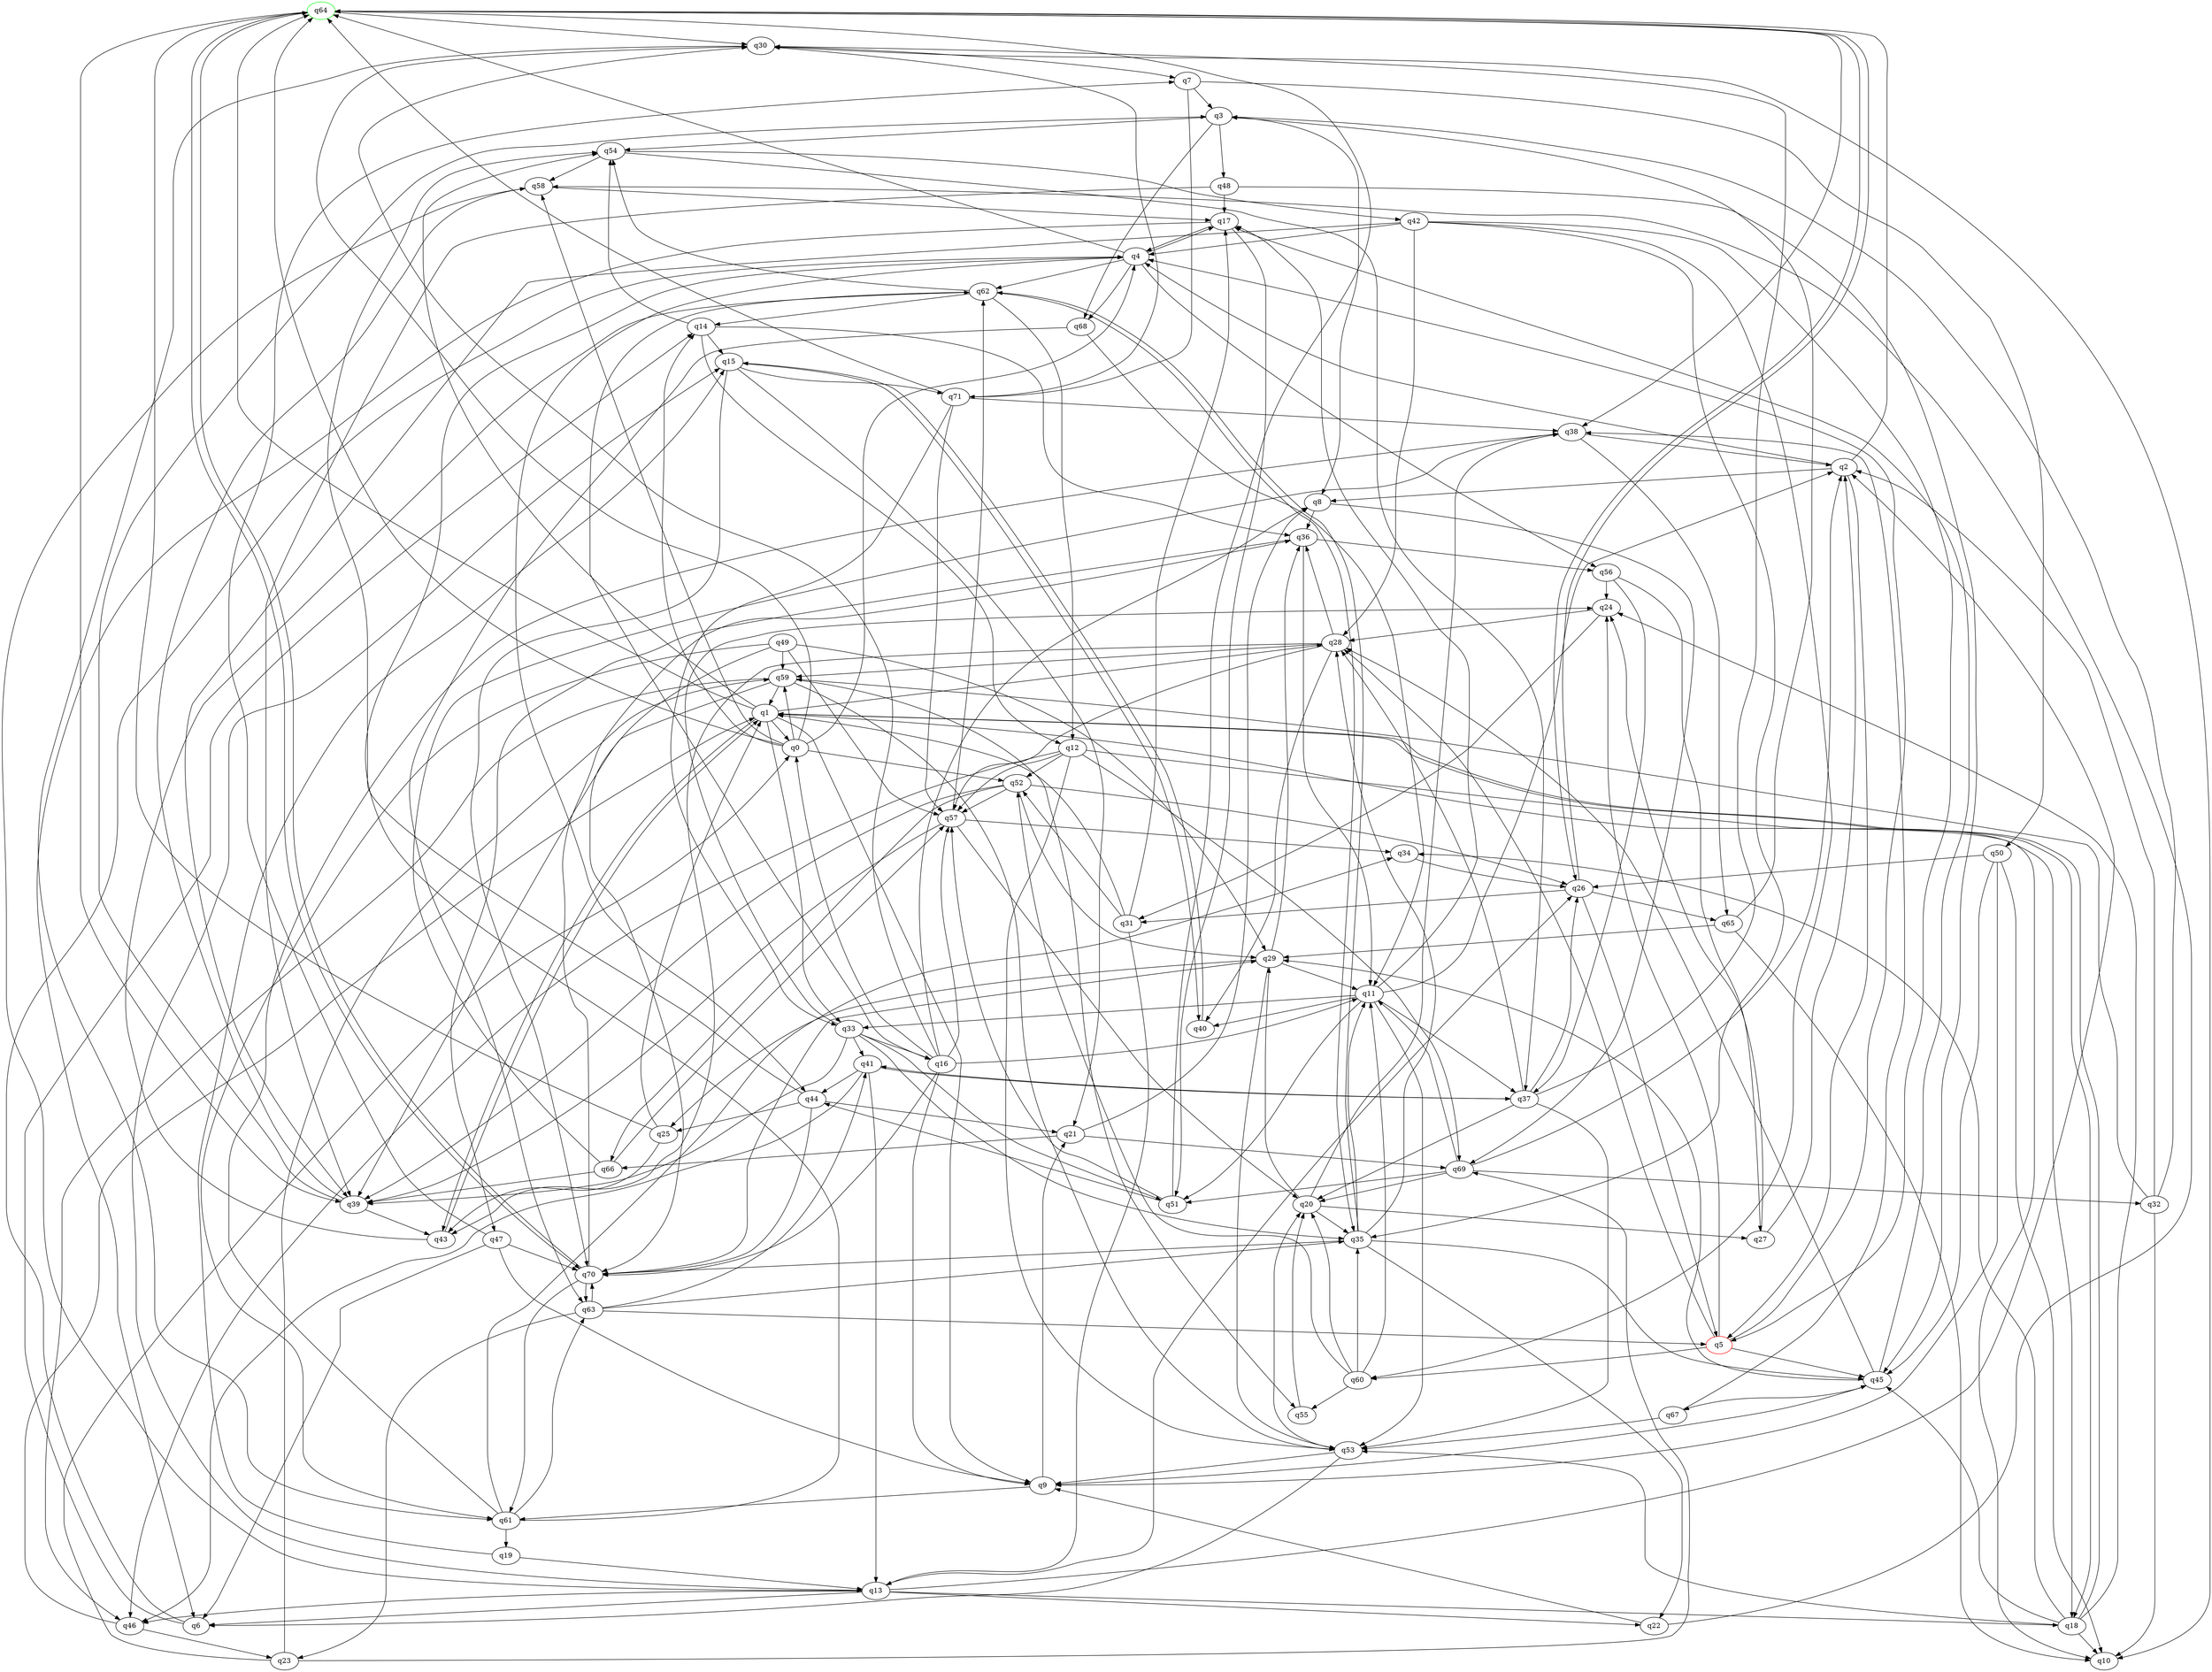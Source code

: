 digraph A{
q64 [initial=1,color=green];
q5 [final=1,color=red];
q0 -> q4;
q0 -> q14;
q0 -> q30;
q0 -> q52;
q0 -> q58;
q0 -> q59;
q0 -> q64;
q1 -> q0;
q1 -> q9;
q1 -> q10;
q1 -> q18;
q1 -> q28;
q1 -> q33;
q1 -> q43;
q1 -> q54;
q1 -> q64;
q2 -> q4;
q2 -> q5;
q2 -> q8;
q2 -> q64;
q3 -> q8;
q3 -> q48;
q3 -> q54;
q3 -> q68;
q4 -> q17;
q4 -> q44;
q4 -> q56;
q4 -> q62;
q4 -> q64;
q4 -> q68;
q5 -> q4;
q5 -> q24;
q5 -> q28;
q5 -> q45;
q5 -> q60;
q6 -> q4;
q6 -> q14;
q7 -> q3;
q7 -> q50;
q7 -> q71;
q8 -> q36;
q8 -> q69;
q9 -> q21;
q9 -> q45;
q9 -> q61;
q11 -> q2;
q11 -> q17;
q11 -> q33;
q11 -> q37;
q11 -> q40;
q11 -> q51;
q11 -> q53;
q12 -> q18;
q12 -> q46;
q12 -> q52;
q12 -> q53;
q12 -> q57;
q12 -> q69;
q13 -> q2;
q13 -> q6;
q13 -> q15;
q13 -> q18;
q13 -> q22;
q13 -> q26;
q13 -> q46;
q14 -> q12;
q14 -> q15;
q14 -> q36;
q14 -> q54;
q15 -> q21;
q15 -> q40;
q15 -> q70;
q15 -> q71;
q16 -> q0;
q16 -> q8;
q16 -> q9;
q16 -> q11;
q16 -> q30;
q16 -> q57;
q16 -> q70;
q17 -> q4;
q17 -> q6;
q17 -> q51;
q18 -> q1;
q18 -> q10;
q18 -> q24;
q18 -> q34;
q18 -> q45;
q18 -> q53;
q19 -> q13;
q19 -> q15;
q20 -> q27;
q20 -> q29;
q20 -> q35;
q20 -> q38;
q21 -> q8;
q21 -> q66;
q21 -> q69;
q22 -> q9;
q22 -> q58;
q23 -> q0;
q23 -> q59;
q23 -> q69;
q24 -> q28;
q24 -> q31;
q25 -> q1;
q25 -> q43;
q25 -> q64;
q26 -> q5;
q26 -> q31;
q26 -> q64;
q26 -> q65;
q27 -> q2;
q27 -> q24;
q28 -> q36;
q28 -> q40;
q28 -> q43;
q28 -> q57;
q28 -> q59;
q29 -> q11;
q29 -> q25;
q29 -> q36;
q29 -> q53;
q30 -> q7;
q30 -> q10;
q30 -> q61;
q31 -> q1;
q31 -> q13;
q31 -> q17;
q31 -> q52;
q32 -> q2;
q32 -> q3;
q32 -> q10;
q32 -> q59;
q33 -> q16;
q33 -> q24;
q33 -> q35;
q33 -> q39;
q33 -> q41;
q33 -> q51;
q34 -> q26;
q35 -> q11;
q35 -> q22;
q35 -> q28;
q35 -> q45;
q35 -> q62;
q35 -> q70;
q36 -> q11;
q36 -> q47;
q36 -> q56;
q37 -> q20;
q37 -> q26;
q37 -> q28;
q37 -> q30;
q37 -> q41;
q37 -> q53;
q38 -> q2;
q38 -> q65;
q39 -> q3;
q39 -> q43;
q39 -> q58;
q40 -> q15;
q41 -> q13;
q41 -> q37;
q41 -> q44;
q41 -> q46;
q42 -> q4;
q42 -> q5;
q42 -> q28;
q42 -> q35;
q42 -> q39;
q42 -> q60;
q43 -> q1;
q43 -> q62;
q44 -> q21;
q44 -> q25;
q44 -> q54;
q44 -> q70;
q45 -> q17;
q45 -> q28;
q45 -> q29;
q45 -> q67;
q46 -> q1;
q46 -> q23;
q47 -> q6;
q47 -> q7;
q47 -> q9;
q47 -> q70;
q48 -> q17;
q48 -> q39;
q48 -> q45;
q49 -> q29;
q49 -> q57;
q49 -> q59;
q49 -> q61;
q49 -> q70;
q50 -> q9;
q50 -> q10;
q50 -> q26;
q50 -> q45;
q51 -> q44;
q51 -> q57;
q51 -> q64;
q52 -> q26;
q52 -> q29;
q52 -> q39;
q52 -> q57;
q52 -> q66;
q53 -> q6;
q53 -> q9;
q53 -> q20;
q54 -> q37;
q54 -> q42;
q54 -> q58;
q55 -> q20;
q56 -> q24;
q56 -> q27;
q56 -> q37;
q57 -> q20;
q57 -> q34;
q57 -> q39;
q57 -> q62;
q58 -> q13;
q58 -> q17;
q59 -> q1;
q59 -> q39;
q59 -> q46;
q59 -> q53;
q59 -> q55;
q60 -> q11;
q60 -> q20;
q60 -> q35;
q60 -> q52;
q60 -> q55;
q61 -> q4;
q61 -> q19;
q61 -> q34;
q61 -> q38;
q61 -> q63;
q62 -> q12;
q62 -> q14;
q62 -> q16;
q62 -> q35;
q62 -> q54;
q63 -> q5;
q63 -> q23;
q63 -> q35;
q63 -> q41;
q63 -> q70;
q64 -> q26;
q64 -> q30;
q64 -> q38;
q64 -> q39;
q64 -> q70;
q65 -> q3;
q65 -> q10;
q65 -> q29;
q66 -> q38;
q66 -> q39;
q66 -> q57;
q67 -> q38;
q67 -> q53;
q68 -> q11;
q68 -> q63;
q69 -> q2;
q69 -> q11;
q69 -> q20;
q69 -> q32;
q69 -> q51;
q70 -> q29;
q70 -> q36;
q70 -> q61;
q70 -> q63;
q70 -> q64;
q71 -> q30;
q71 -> q33;
q71 -> q38;
q71 -> q57;
q71 -> q64;
}